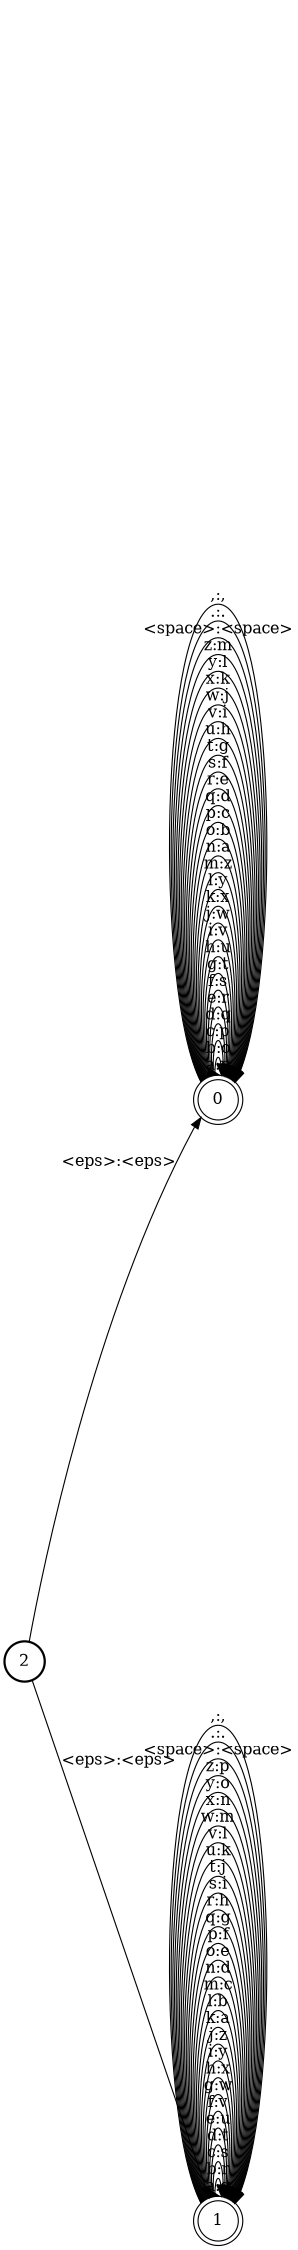 digraph FST {
rankdir = LR;
size = "8.5,15";
label = "";
center = 1;
orientation = Portrait;
ranksep = "0.4";
nodesep = "0.01";
2 [label = "2", shape = circle, style = bold, fontsize = 14]
	2 -> 0 [label = "<eps>:<eps>", fontsize = 14];
	2 -> 1 [label = "<eps>:<eps>", fontsize = 14];
0 [label = "0", shape = doublecircle, style = solid, fontsize = 14]
	0 -> 0 [label = "a:n", fontsize = 14];
	0 -> 0 [label = "b:o", fontsize = 14];
	0 -> 0 [label = "c:p", fontsize = 14];
	0 -> 0 [label = "d:q", fontsize = 14];
	0 -> 0 [label = "e:r", fontsize = 14];
	0 -> 0 [label = "f:s", fontsize = 14];
	0 -> 0 [label = "g:t", fontsize = 14];
	0 -> 0 [label = "h:u", fontsize = 14];
	0 -> 0 [label = "i:v", fontsize = 14];
	0 -> 0 [label = "j:w", fontsize = 14];
	0 -> 0 [label = "k:x", fontsize = 14];
	0 -> 0 [label = "l:y", fontsize = 14];
	0 -> 0 [label = "m:z", fontsize = 14];
	0 -> 0 [label = "n:a", fontsize = 14];
	0 -> 0 [label = "o:b", fontsize = 14];
	0 -> 0 [label = "p:c", fontsize = 14];
	0 -> 0 [label = "q:d", fontsize = 14];
	0 -> 0 [label = "r:e", fontsize = 14];
	0 -> 0 [label = "s:f", fontsize = 14];
	0 -> 0 [label = "t:g", fontsize = 14];
	0 -> 0 [label = "u:h", fontsize = 14];
	0 -> 0 [label = "v:i", fontsize = 14];
	0 -> 0 [label = "w:j", fontsize = 14];
	0 -> 0 [label = "x:k", fontsize = 14];
	0 -> 0 [label = "y:l", fontsize = 14];
	0 -> 0 [label = "z:m", fontsize = 14];
	0 -> 0 [label = "<space>:<space>", fontsize = 14];
	0 -> 0 [label = ".:.", fontsize = 14];
	0 -> 0 [label = ",:,", fontsize = 14];
1 [label = "1", shape = doublecircle, style = solid, fontsize = 14]
	1 -> 1 [label = "a:q", fontsize = 14];
	1 -> 1 [label = "b:r", fontsize = 14];
	1 -> 1 [label = "c:s", fontsize = 14];
	1 -> 1 [label = "d:t", fontsize = 14];
	1 -> 1 [label = "e:u", fontsize = 14];
	1 -> 1 [label = "f:v", fontsize = 14];
	1 -> 1 [label = "g:w", fontsize = 14];
	1 -> 1 [label = "h:x", fontsize = 14];
	1 -> 1 [label = "i:y", fontsize = 14];
	1 -> 1 [label = "j:z", fontsize = 14];
	1 -> 1 [label = "k:a", fontsize = 14];
	1 -> 1 [label = "l:b", fontsize = 14];
	1 -> 1 [label = "m:c", fontsize = 14];
	1 -> 1 [label = "n:d", fontsize = 14];
	1 -> 1 [label = "o:e", fontsize = 14];
	1 -> 1 [label = "p:f", fontsize = 14];
	1 -> 1 [label = "q:g", fontsize = 14];
	1 -> 1 [label = "r:h", fontsize = 14];
	1 -> 1 [label = "s:i", fontsize = 14];
	1 -> 1 [label = "t:j", fontsize = 14];
	1 -> 1 [label = "u:k", fontsize = 14];
	1 -> 1 [label = "v:l", fontsize = 14];
	1 -> 1 [label = "w:m", fontsize = 14];
	1 -> 1 [label = "x:n", fontsize = 14];
	1 -> 1 [label = "y:o", fontsize = 14];
	1 -> 1 [label = "z:p", fontsize = 14];
	1 -> 1 [label = "<space>:<space>", fontsize = 14];
	1 -> 1 [label = ".:.", fontsize = 14];
	1 -> 1 [label = ",:,", fontsize = 14];
}
